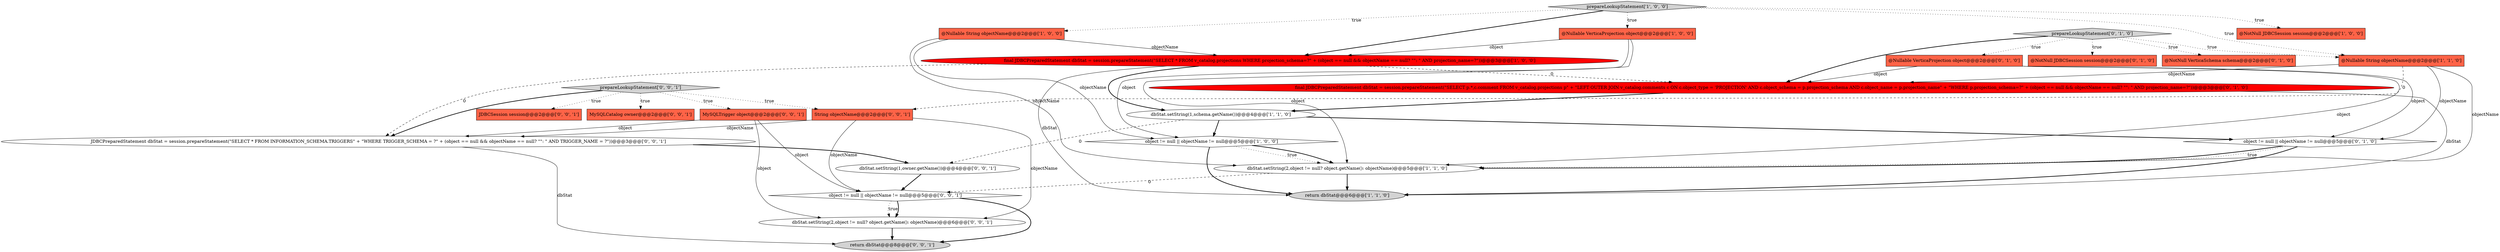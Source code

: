 digraph {
21 [style = filled, label = "dbStat.setString(2,object != null? object.getName(): objectName)@@@6@@@['0', '0', '1']", fillcolor = white, shape = ellipse image = "AAA0AAABBB3BBB"];
9 [style = filled, label = "@Nullable String objectName@@@2@@@['1', '1', '0']", fillcolor = tomato, shape = box image = "AAA0AAABBB1BBB"];
2 [style = filled, label = "object != null || objectName != null@@@5@@@['1', '0', '0']", fillcolor = white, shape = diamond image = "AAA0AAABBB1BBB"];
8 [style = filled, label = "@Nullable VerticaProjection object@@@2@@@['1', '0', '0']", fillcolor = tomato, shape = box image = "AAA0AAABBB1BBB"];
17 [style = filled, label = "JDBCSession session@@@2@@@['0', '0', '1']", fillcolor = tomato, shape = box image = "AAA0AAABBB3BBB"];
20 [style = filled, label = "return dbStat@@@8@@@['0', '0', '1']", fillcolor = lightgray, shape = ellipse image = "AAA0AAABBB3BBB"];
10 [style = filled, label = "@NotNull JDBCSession session@@@2@@@['0', '1', '0']", fillcolor = tomato, shape = box image = "AAA0AAABBB2BBB"];
11 [style = filled, label = "@NotNull VerticaSchema schema@@@2@@@['0', '1', '0']", fillcolor = tomato, shape = box image = "AAA0AAABBB2BBB"];
25 [style = filled, label = "JDBCPreparedStatement dbStat = session.prepareStatement(\"SELECT * FROM INFORMATION_SCHEMA.TRIGGERS\" + \"WHERE TRIGGER_SCHEMA = ?\" + (object == null && objectName == null? \"\": \" AND TRIGGER_NAME = ?\"))@@@3@@@['0', '0', '1']", fillcolor = white, shape = ellipse image = "AAA0AAABBB3BBB"];
19 [style = filled, label = "prepareLookupStatement['0', '0', '1']", fillcolor = lightgray, shape = diamond image = "AAA0AAABBB3BBB"];
0 [style = filled, label = "@Nullable String objectName@@@2@@@['1', '0', '0']", fillcolor = tomato, shape = box image = "AAA0AAABBB1BBB"];
12 [style = filled, label = "@Nullable VerticaProjection object@@@2@@@['0', '1', '0']", fillcolor = tomato, shape = box image = "AAA0AAABBB2BBB"];
23 [style = filled, label = "MySQLTrigger object@@@2@@@['0', '0', '1']", fillcolor = tomato, shape = box image = "AAA0AAABBB3BBB"];
5 [style = filled, label = "return dbStat@@@6@@@['1', '1', '0']", fillcolor = lightgray, shape = ellipse image = "AAA0AAABBB1BBB"];
3 [style = filled, label = "@NotNull JDBCSession session@@@2@@@['1', '0', '0']", fillcolor = tomato, shape = box image = "AAA0AAABBB1BBB"];
16 [style = filled, label = "dbStat.setString(1,owner.getName())@@@4@@@['0', '0', '1']", fillcolor = white, shape = ellipse image = "AAA0AAABBB3BBB"];
22 [style = filled, label = "object != null || objectName != null@@@5@@@['0', '0', '1']", fillcolor = white, shape = diamond image = "AAA0AAABBB3BBB"];
7 [style = filled, label = "dbStat.setString(2,object != null? object.getName(): objectName)@@@5@@@['1', '1', '0']", fillcolor = white, shape = ellipse image = "AAA0AAABBB1BBB"];
24 [style = filled, label = "String objectName@@@2@@@['0', '0', '1']", fillcolor = tomato, shape = box image = "AAA0AAABBB3BBB"];
18 [style = filled, label = "MySQLCatalog owner@@@2@@@['0', '0', '1']", fillcolor = tomato, shape = box image = "AAA0AAABBB3BBB"];
15 [style = filled, label = "object != null || objectName != null@@@5@@@['0', '1', '0']", fillcolor = white, shape = diamond image = "AAA0AAABBB2BBB"];
6 [style = filled, label = "prepareLookupStatement['1', '0', '0']", fillcolor = lightgray, shape = diamond image = "AAA0AAABBB1BBB"];
13 [style = filled, label = "prepareLookupStatement['0', '1', '0']", fillcolor = lightgray, shape = diamond image = "AAA0AAABBB2BBB"];
4 [style = filled, label = "final JDBCPreparedStatement dbStat = session.prepareStatement(\"SELECT * FROM v_catalog.projections WHERE projection_schema=?\" + (object == null && objectName == null? \"\": \" AND projection_name=?\"))@@@3@@@['1', '0', '0']", fillcolor = red, shape = ellipse image = "AAA1AAABBB1BBB"];
14 [style = filled, label = "final JDBCPreparedStatement dbStat = session.prepareStatement(\"SELECT p.*,c.comment FROM v_catalog.projections p\" + \"LEFT OUTER JOIN v_catalog.comments c ON c.object_type = 'PROJECTION' AND c.object_schema = p.projection_schema AND c.object_name = p.projection_name\" + \"WHERE p.projection_schema=?\" + (object == null && objectName == null? \"\": \" AND projection_name=?\"))@@@3@@@['0', '1', '0']", fillcolor = red, shape = ellipse image = "AAA1AAABBB2BBB"];
1 [style = filled, label = "dbStat.setString(1,schema.getName())@@@4@@@['1', '1', '0']", fillcolor = white, shape = ellipse image = "AAA0AAABBB1BBB"];
22->21 [style = dotted, label="true"];
8->7 [style = solid, label="object"];
12->14 [style = solid, label="object"];
4->5 [style = solid, label="dbStat"];
0->2 [style = solid, label="objectName"];
15->7 [style = bold, label=""];
8->2 [style = solid, label="object"];
24->25 [style = solid, label="objectName"];
13->12 [style = dotted, label="true"];
9->24 [style = dashed, label="0"];
19->17 [style = dotted, label="true"];
1->15 [style = bold, label=""];
23->22 [style = solid, label="object"];
19->18 [style = dotted, label="true"];
22->21 [style = bold, label=""];
9->14 [style = solid, label="objectName"];
9->7 [style = solid, label="objectName"];
24->22 [style = solid, label="objectName"];
25->20 [style = solid, label="dbStat"];
19->23 [style = dotted, label="true"];
19->24 [style = dotted, label="true"];
16->22 [style = bold, label=""];
12->7 [style = solid, label="object"];
25->16 [style = bold, label=""];
15->7 [style = dotted, label="true"];
13->10 [style = dotted, label="true"];
14->1 [style = bold, label=""];
15->5 [style = bold, label=""];
19->25 [style = bold, label=""];
4->25 [style = dashed, label="0"];
6->4 [style = bold, label=""];
7->5 [style = bold, label=""];
23->25 [style = solid, label="object"];
21->20 [style = bold, label=""];
12->15 [style = solid, label="object"];
22->20 [style = bold, label=""];
6->9 [style = dotted, label="true"];
6->8 [style = dotted, label="true"];
1->16 [style = dashed, label="0"];
23->21 [style = solid, label="object"];
2->7 [style = dotted, label="true"];
0->4 [style = solid, label="objectName"];
14->5 [style = solid, label="dbStat"];
24->21 [style = solid, label="objectName"];
13->11 [style = dotted, label="true"];
4->14 [style = dashed, label="0"];
4->1 [style = bold, label=""];
1->2 [style = bold, label=""];
6->0 [style = dotted, label="true"];
2->7 [style = bold, label=""];
8->4 [style = solid, label="object"];
6->3 [style = dotted, label="true"];
0->7 [style = solid, label="objectName"];
13->14 [style = bold, label=""];
7->22 [style = dashed, label="0"];
9->15 [style = solid, label="objectName"];
2->5 [style = bold, label=""];
13->9 [style = dotted, label="true"];
}
